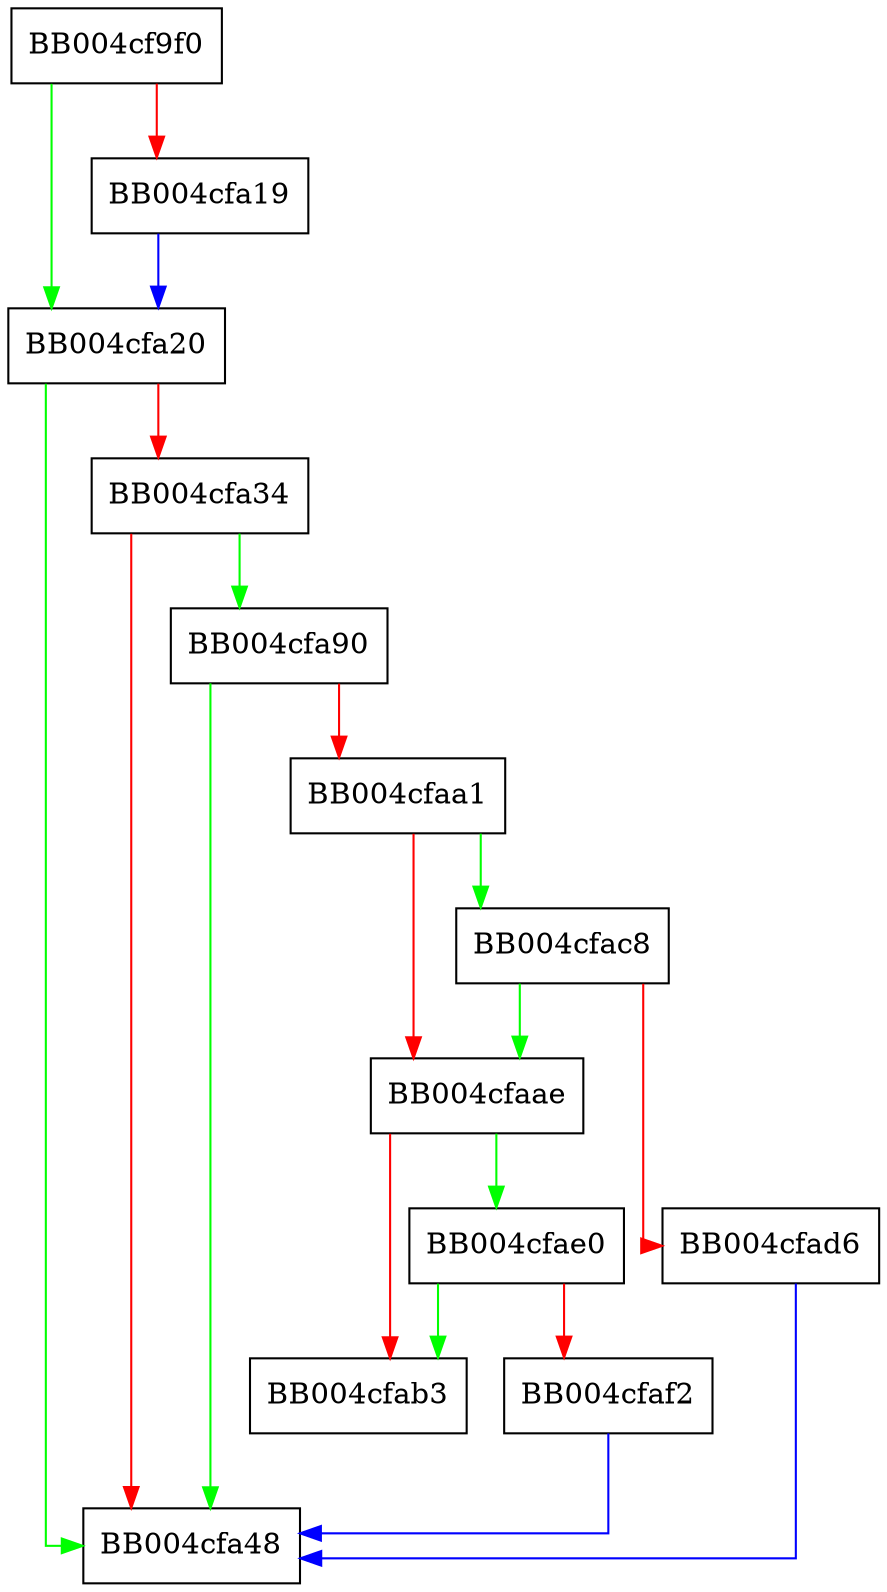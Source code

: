 digraph tls_prepare_record_header_default {
  node [shape="box"];
  graph [splines=ortho];
  BB004cf9f0 -> BB004cfa20 [color="green"];
  BB004cf9f0 -> BB004cfa19 [color="red"];
  BB004cfa19 -> BB004cfa20 [color="blue"];
  BB004cfa20 -> BB004cfa48 [color="green"];
  BB004cfa20 -> BB004cfa34 [color="red"];
  BB004cfa34 -> BB004cfa90 [color="green"];
  BB004cfa34 -> BB004cfa48 [color="red"];
  BB004cfa90 -> BB004cfa48 [color="green"];
  BB004cfa90 -> BB004cfaa1 [color="red"];
  BB004cfaa1 -> BB004cfac8 [color="green"];
  BB004cfaa1 -> BB004cfaae [color="red"];
  BB004cfaae -> BB004cfae0 [color="green"];
  BB004cfaae -> BB004cfab3 [color="red"];
  BB004cfac8 -> BB004cfaae [color="green"];
  BB004cfac8 -> BB004cfad6 [color="red"];
  BB004cfad6 -> BB004cfa48 [color="blue"];
  BB004cfae0 -> BB004cfab3 [color="green"];
  BB004cfae0 -> BB004cfaf2 [color="red"];
  BB004cfaf2 -> BB004cfa48 [color="blue"];
}